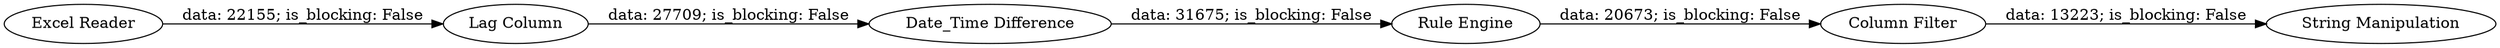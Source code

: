 digraph {
	"6828732338517499127_2" [label="Lag Column"]
	"6828732338517499127_7" [label="String Manipulation"]
	"6828732338517499127_1" [label="Excel Reader"]
	"6828732338517499127_5" [label="Rule Engine"]
	"6828732338517499127_4" [label="Date_Time Difference"]
	"6828732338517499127_6" [label="Column Filter"]
	"6828732338517499127_6" -> "6828732338517499127_7" [label="data: 13223; is_blocking: False"]
	"6828732338517499127_5" -> "6828732338517499127_6" [label="data: 20673; is_blocking: False"]
	"6828732338517499127_2" -> "6828732338517499127_4" [label="data: 27709; is_blocking: False"]
	"6828732338517499127_1" -> "6828732338517499127_2" [label="data: 22155; is_blocking: False"]
	"6828732338517499127_4" -> "6828732338517499127_5" [label="data: 31675; is_blocking: False"]
	rankdir=LR
}
